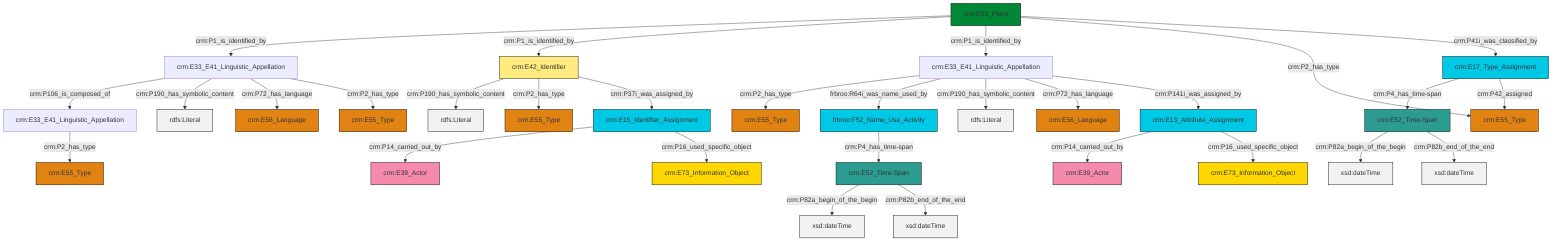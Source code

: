 graph TD
classDef Literal fill:#f2f2f2,stroke:#000000;
classDef CRM_Entity fill:#FFFFFF,stroke:#000000;
classDef Temporal_Entity fill:#00C9E6, stroke:#000000;
classDef Type fill:#E18312, stroke:#000000;
classDef Time-Span fill:#2C9C91, stroke:#000000;
classDef Appellation fill:#FFEB7F, stroke:#000000;
classDef Place fill:#008836, stroke:#000000;
classDef Persistent_Item fill:#B266B2, stroke:#000000;
classDef Conceptual_Object fill:#FFD700, stroke:#000000;
classDef Physical_Thing fill:#D2B48C, stroke:#000000;
classDef Actor fill:#f58aad, stroke:#000000;
classDef PC_Classes fill:#4ce600, stroke:#000000;
classDef Multi fill:#cccccc,stroke:#000000;

0["crm:E53_Place"]:::Place -->|crm:P1_is_identified_by| 1["crm:E33_E41_Linguistic_Appellation"]:::Default
4["crm:E13_Attribute_Assignment"]:::Temporal_Entity -->|crm:P14_carried_out_by| 5["crm:E39_Actor"]:::Actor
6["crm:E33_E41_Linguistic_Appellation"]:::Default -->|crm:P2_has_type| 7["crm:E55_Type"]:::Type
1["crm:E33_E41_Linguistic_Appellation"]:::Default -->|crm:P106_is_composed_of| 2["crm:E33_E41_Linguistic_Appellation"]:::Default
8["crm:E15_Identifier_Assignment"]:::Temporal_Entity -->|crm:P14_carried_out_by| 9["crm:E39_Actor"]:::Actor
12["crm:E52_Time-Span"]:::Time-Span -->|crm:P82a_begin_of_the_begin| 13[xsd:dateTime]:::Literal
8["crm:E15_Identifier_Assignment"]:::Temporal_Entity -->|crm:P16_used_specific_object| 14["crm:E73_Information_Object"]:::Conceptual_Object
6["crm:E33_E41_Linguistic_Appellation"]:::Default -->|frbroo:R64i_was_name_used_by| 15["frbroo:F52_Name_Use_Activity"]:::Temporal_Entity
2["crm:E33_E41_Linguistic_Appellation"]:::Default -->|crm:P2_has_type| 20["crm:E55_Type"]:::Type
22["crm:E17_Type_Assignment"]:::Temporal_Entity -->|crm:P4_has_time-span| 12["crm:E52_Time-Span"]:::Time-Span
6["crm:E33_E41_Linguistic_Appellation"]:::Default -->|crm:P190_has_symbolic_content| 24[rdfs:Literal]:::Literal
16["crm:E42_Identifier"]:::Appellation -->|crm:P190_has_symbolic_content| 25[rdfs:Literal]:::Literal
1["crm:E33_E41_Linguistic_Appellation"]:::Default -->|crm:P190_has_symbolic_content| 29[rdfs:Literal]:::Literal
6["crm:E33_E41_Linguistic_Appellation"]:::Default -->|crm:P72_has_language| 30["crm:E56_Language"]:::Type
1["crm:E33_E41_Linguistic_Appellation"]:::Default -->|crm:P72_has_language| 33["crm:E56_Language"]:::Type
0["crm:E53_Place"]:::Place -->|crm:P1_is_identified_by| 16["crm:E42_Identifier"]:::Appellation
0["crm:E53_Place"]:::Place -->|crm:P1_is_identified_by| 6["crm:E33_E41_Linguistic_Appellation"]:::Default
16["crm:E42_Identifier"]:::Appellation -->|crm:P2_has_type| 35["crm:E55_Type"]:::Type
0["crm:E53_Place"]:::Place -->|crm:P2_has_type| 27["crm:E55_Type"]:::Type
16["crm:E42_Identifier"]:::Appellation -->|crm:P37i_was_assigned_by| 8["crm:E15_Identifier_Assignment"]:::Temporal_Entity
0["crm:E53_Place"]:::Place -->|crm:P41i_was_classified_by| 22["crm:E17_Type_Assignment"]:::Temporal_Entity
18["crm:E52_Time-Span"]:::Time-Span -->|crm:P82a_begin_of_the_begin| 41[xsd:dateTime]:::Literal
22["crm:E17_Type_Assignment"]:::Temporal_Entity -->|crm:P42_assigned| 27["crm:E55_Type"]:::Type
1["crm:E33_E41_Linguistic_Appellation"]:::Default -->|crm:P2_has_type| 10["crm:E55_Type"]:::Type
15["frbroo:F52_Name_Use_Activity"]:::Temporal_Entity -->|crm:P4_has_time-span| 18["crm:E52_Time-Span"]:::Time-Span
12["crm:E52_Time-Span"]:::Time-Span -->|crm:P82b_end_of_the_end| 43[xsd:dateTime]:::Literal
4["crm:E13_Attribute_Assignment"]:::Temporal_Entity -->|crm:P16_used_specific_object| 38["crm:E73_Information_Object"]:::Conceptual_Object
6["crm:E33_E41_Linguistic_Appellation"]:::Default -->|crm:P141i_was_assigned_by| 4["crm:E13_Attribute_Assignment"]:::Temporal_Entity
18["crm:E52_Time-Span"]:::Time-Span -->|crm:P82b_end_of_the_end| 52[xsd:dateTime]:::Literal
